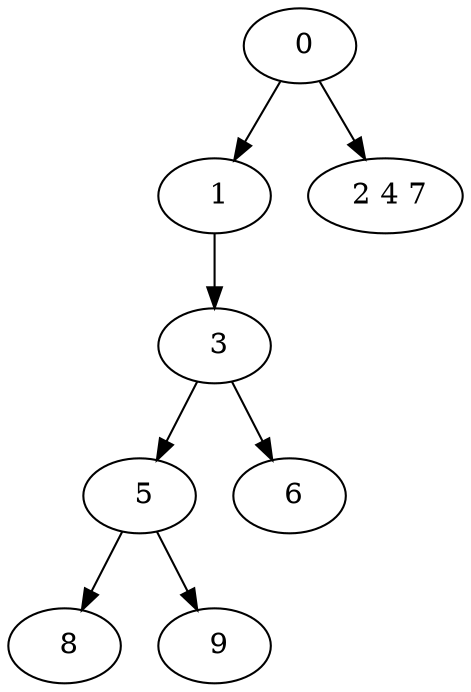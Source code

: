 digraph mytree {
" 0" -> " 1";
" 0" -> " 2 4 7";
" 1" -> " 3";
" 2 4 7";
" 3" -> " 5";
" 3" -> " 6";
" 5" -> " 8";
" 5" -> " 9";
" 6";
" 8";
" 9";
}
